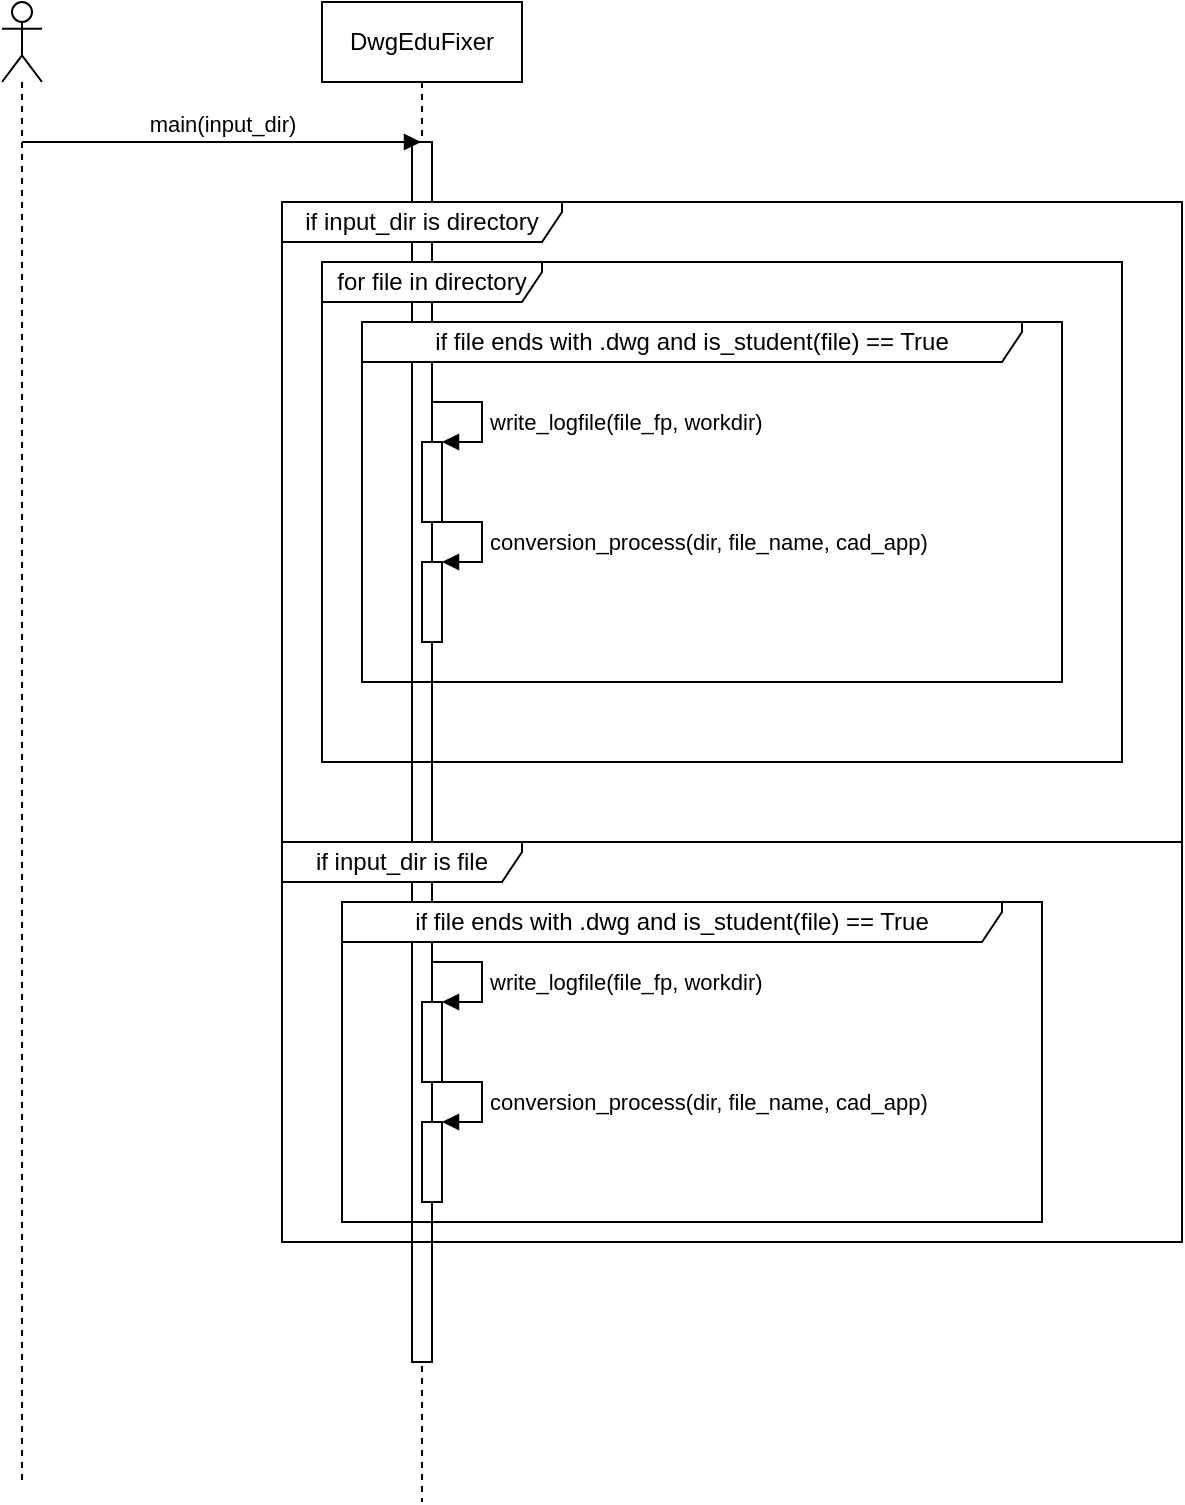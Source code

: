 <mxfile version="13.0.6" type="github"><diagram name="Page-1" id="13e1069c-82ec-6db2-03f1-153e76fe0fe0"><mxGraphModel dx="1422" dy="911" grid="1" gridSize="10" guides="1" tooltips="1" connect="1" arrows="1" fold="1" page="1" pageScale="1" pageWidth="1100" pageHeight="850" background="#ffffff" math="0" shadow="0"><root><mxCell id="0"/><mxCell id="1" parent="0"/><mxCell id="kWJ6x-6gRMImDyvZ5cLI-6" value="" style="shape=umlLifeline;participant=umlActor;perimeter=lifelinePerimeter;whiteSpace=wrap;html=1;container=1;collapsible=0;recursiveResize=0;verticalAlign=top;spacingTop=36;labelBackgroundColor=#ffffff;outlineConnect=0;" vertex="1" parent="1"><mxGeometry x="70" y="20" width="20" height="740" as="geometry"/></mxCell><mxCell id="kWJ6x-6gRMImDyvZ5cLI-8" value="&lt;div&gt;DwgEduFixer&lt;/div&gt;" style="shape=umlLifeline;perimeter=lifelinePerimeter;whiteSpace=wrap;html=1;container=1;collapsible=0;recursiveResize=0;outlineConnect=0;" vertex="1" parent="1"><mxGeometry x="230" y="20" width="100" height="750" as="geometry"/></mxCell><mxCell id="kWJ6x-6gRMImDyvZ5cLI-16" value="" style="html=1;points=[];perimeter=orthogonalPerimeter;" vertex="1" parent="kWJ6x-6gRMImDyvZ5cLI-8"><mxGeometry x="45" y="70" width="10" height="610" as="geometry"/></mxCell><mxCell id="kWJ6x-6gRMImDyvZ5cLI-15" value="main(input_dir)" style="html=1;verticalAlign=bottom;endArrow=block;" edge="1" parent="1" target="kWJ6x-6gRMImDyvZ5cLI-8"><mxGeometry width="80" relative="1" as="geometry"><mxPoint x="80" y="90" as="sourcePoint"/><mxPoint x="160" y="90" as="targetPoint"/></mxGeometry></mxCell><mxCell id="kWJ6x-6gRMImDyvZ5cLI-18" value="if input_dir is directory" style="shape=umlFrame;whiteSpace=wrap;html=1;width=140;height=20;" vertex="1" parent="1"><mxGeometry x="210" y="120" width="450" height="320" as="geometry"/></mxCell><mxCell id="kWJ6x-6gRMImDyvZ5cLI-20" value="for file in directory" style="shape=umlFrame;whiteSpace=wrap;html=1;width=110;height=20;" vertex="1" parent="1"><mxGeometry x="230" y="150" width="400" height="250" as="geometry"/></mxCell><mxCell id="kWJ6x-6gRMImDyvZ5cLI-21" value="if input_dir is file" style="shape=umlFrame;whiteSpace=wrap;html=1;width=120;height=20;" vertex="1" parent="1"><mxGeometry x="210" y="440" width="450" height="200" as="geometry"/></mxCell><mxCell id="kWJ6x-6gRMImDyvZ5cLI-23" value="if file ends with .dwg and is_student(file) == True" style="shape=umlFrame;whiteSpace=wrap;html=1;width=330;height=20;" vertex="1" parent="1"><mxGeometry x="250" y="180" width="350" height="180" as="geometry"/></mxCell><mxCell id="kWJ6x-6gRMImDyvZ5cLI-25" value="" style="html=1;points=[];perimeter=orthogonalPerimeter;" vertex="1" parent="1"><mxGeometry x="280" y="240" width="10" height="40" as="geometry"/></mxCell><mxCell id="kWJ6x-6gRMImDyvZ5cLI-26" value="write_logfile(file_fp, workdir)" style="edgeStyle=orthogonalEdgeStyle;html=1;align=left;spacingLeft=2;endArrow=block;rounded=0;entryX=1;entryY=0;" edge="1" target="kWJ6x-6gRMImDyvZ5cLI-25" parent="1"><mxGeometry x="0.077" relative="1" as="geometry"><mxPoint x="285" y="220" as="sourcePoint"/><Array as="points"><mxPoint x="310" y="220"/></Array><mxPoint as="offset"/></mxGeometry></mxCell><mxCell id="kWJ6x-6gRMImDyvZ5cLI-27" value="" style="html=1;points=[];perimeter=orthogonalPerimeter;" vertex="1" parent="1"><mxGeometry x="280" y="300" width="10" height="40" as="geometry"/></mxCell><mxCell id="kWJ6x-6gRMImDyvZ5cLI-28" value="conversion_process(dir, file_name, cad_app)" style="edgeStyle=orthogonalEdgeStyle;html=1;align=left;spacingLeft=2;endArrow=block;rounded=0;entryX=1;entryY=0;" edge="1" target="kWJ6x-6gRMImDyvZ5cLI-27" parent="1"><mxGeometry x="0.077" relative="1" as="geometry"><mxPoint x="285" y="280" as="sourcePoint"/><Array as="points"><mxPoint x="310" y="280"/></Array><mxPoint as="offset"/></mxGeometry></mxCell><mxCell id="kWJ6x-6gRMImDyvZ5cLI-29" value="if file ends with .dwg and is_student(file) == True" style="shape=umlFrame;whiteSpace=wrap;html=1;width=330;height=20;" vertex="1" parent="1"><mxGeometry x="240" y="470" width="350" height="160" as="geometry"/></mxCell><mxCell id="kWJ6x-6gRMImDyvZ5cLI-30" value="" style="html=1;points=[];perimeter=orthogonalPerimeter;" vertex="1" parent="1"><mxGeometry x="280" y="520" width="10" height="40" as="geometry"/></mxCell><mxCell id="kWJ6x-6gRMImDyvZ5cLI-31" value="write_logfile(file_fp, workdir)" style="edgeStyle=orthogonalEdgeStyle;html=1;align=left;spacingLeft=2;endArrow=block;rounded=0;entryX=1;entryY=0;" edge="1" parent="1" target="kWJ6x-6gRMImDyvZ5cLI-30"><mxGeometry x="0.077" relative="1" as="geometry"><mxPoint x="285" y="500" as="sourcePoint"/><Array as="points"><mxPoint x="310" y="500"/></Array><mxPoint as="offset"/></mxGeometry></mxCell><mxCell id="kWJ6x-6gRMImDyvZ5cLI-32" value="" style="html=1;points=[];perimeter=orthogonalPerimeter;" vertex="1" parent="1"><mxGeometry x="280" y="580" width="10" height="40" as="geometry"/></mxCell><mxCell id="kWJ6x-6gRMImDyvZ5cLI-33" value="conversion_process(dir, file_name, cad_app)" style="edgeStyle=orthogonalEdgeStyle;html=1;align=left;spacingLeft=2;endArrow=block;rounded=0;entryX=1;entryY=0;" edge="1" parent="1" target="kWJ6x-6gRMImDyvZ5cLI-32"><mxGeometry x="0.077" relative="1" as="geometry"><mxPoint x="285" y="560" as="sourcePoint"/><Array as="points"><mxPoint x="310" y="560"/></Array><mxPoint as="offset"/></mxGeometry></mxCell></root></mxGraphModel></diagram></mxfile>